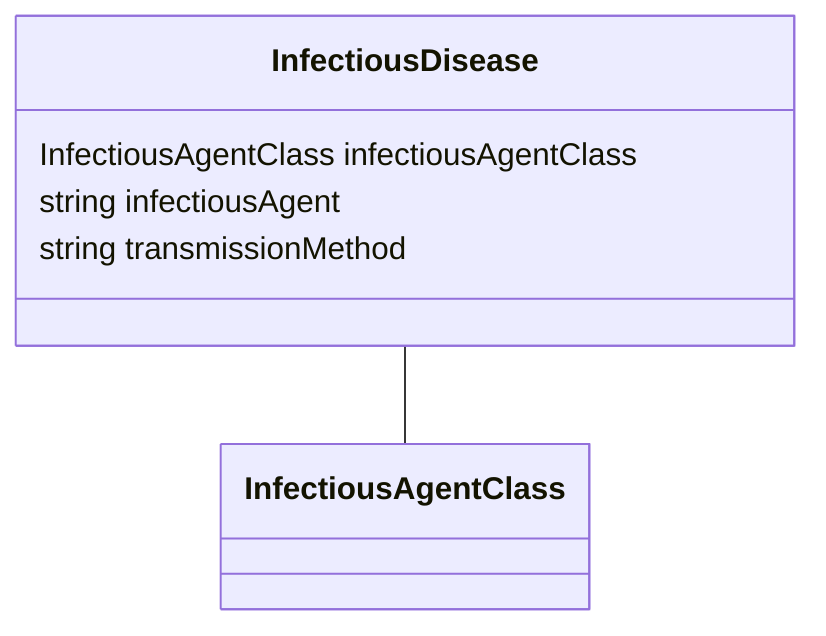 classDiagram
  InfectiousDisease -- InfectiousAgentClass


class InfectiousDisease {

  InfectiousAgentClass infectiousAgentClass
  string infectiousAgent
  string transmissionMethod

 }